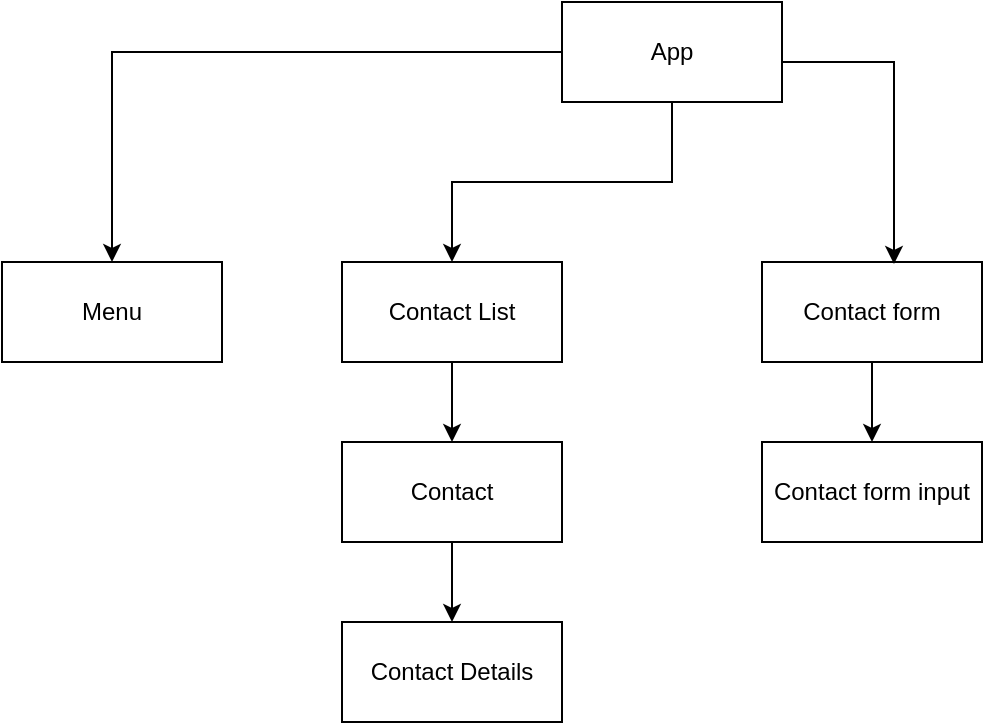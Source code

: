<mxfile version="24.0.0" type="device">
  <diagram name="Page-1" id="CMlVsVPPWmATfRDD1pfw">
    <mxGraphModel dx="1434" dy="774" grid="1" gridSize="10" guides="1" tooltips="1" connect="1" arrows="1" fold="1" page="1" pageScale="1" pageWidth="850" pageHeight="1100" math="0" shadow="0">
      <root>
        <mxCell id="0" />
        <mxCell id="1" parent="0" />
        <mxCell id="7IjUnq_FWd5FnZOKpdtM-12" style="edgeStyle=orthogonalEdgeStyle;rounded=0;orthogonalLoop=1;jettySize=auto;html=1;" edge="1" parent="1" source="7IjUnq_FWd5FnZOKpdtM-5" target="7IjUnq_FWd5FnZOKpdtM-11">
          <mxGeometry relative="1" as="geometry" />
        </mxCell>
        <mxCell id="7IjUnq_FWd5FnZOKpdtM-13" style="edgeStyle=orthogonalEdgeStyle;rounded=0;orthogonalLoop=1;jettySize=auto;html=1;" edge="1" parent="1" source="7IjUnq_FWd5FnZOKpdtM-5" target="7IjUnq_FWd5FnZOKpdtM-6">
          <mxGeometry relative="1" as="geometry" />
        </mxCell>
        <mxCell id="7IjUnq_FWd5FnZOKpdtM-5" value="App" style="html=1;whiteSpace=wrap;" vertex="1" parent="1">
          <mxGeometry x="370" y="50" width="110" height="50" as="geometry" />
        </mxCell>
        <mxCell id="7IjUnq_FWd5FnZOKpdtM-14" style="edgeStyle=orthogonalEdgeStyle;rounded=0;orthogonalLoop=1;jettySize=auto;html=1;entryX=0.5;entryY=0;entryDx=0;entryDy=0;" edge="1" parent="1" source="7IjUnq_FWd5FnZOKpdtM-6" target="7IjUnq_FWd5FnZOKpdtM-8">
          <mxGeometry relative="1" as="geometry" />
        </mxCell>
        <mxCell id="7IjUnq_FWd5FnZOKpdtM-6" value="Contact List" style="html=1;whiteSpace=wrap;" vertex="1" parent="1">
          <mxGeometry x="260" y="180" width="110" height="50" as="geometry" />
        </mxCell>
        <mxCell id="7IjUnq_FWd5FnZOKpdtM-17" style="edgeStyle=orthogonalEdgeStyle;rounded=0;orthogonalLoop=1;jettySize=auto;html=1;entryX=0.5;entryY=0;entryDx=0;entryDy=0;" edge="1" parent="1" source="7IjUnq_FWd5FnZOKpdtM-7" target="7IjUnq_FWd5FnZOKpdtM-10">
          <mxGeometry relative="1" as="geometry" />
        </mxCell>
        <mxCell id="7IjUnq_FWd5FnZOKpdtM-7" value="Contact form" style="html=1;whiteSpace=wrap;" vertex="1" parent="1">
          <mxGeometry x="470" y="180" width="110" height="50" as="geometry" />
        </mxCell>
        <mxCell id="7IjUnq_FWd5FnZOKpdtM-15" style="edgeStyle=orthogonalEdgeStyle;rounded=0;orthogonalLoop=1;jettySize=auto;html=1;entryX=0.5;entryY=0;entryDx=0;entryDy=0;" edge="1" parent="1" source="7IjUnq_FWd5FnZOKpdtM-8" target="7IjUnq_FWd5FnZOKpdtM-9">
          <mxGeometry relative="1" as="geometry" />
        </mxCell>
        <mxCell id="7IjUnq_FWd5FnZOKpdtM-8" value="Contact " style="html=1;whiteSpace=wrap;" vertex="1" parent="1">
          <mxGeometry x="260" y="270" width="110" height="50" as="geometry" />
        </mxCell>
        <mxCell id="7IjUnq_FWd5FnZOKpdtM-9" value="Contact Details" style="html=1;whiteSpace=wrap;" vertex="1" parent="1">
          <mxGeometry x="260" y="360" width="110" height="50" as="geometry" />
        </mxCell>
        <mxCell id="7IjUnq_FWd5FnZOKpdtM-10" value="Contact form input" style="html=1;whiteSpace=wrap;" vertex="1" parent="1">
          <mxGeometry x="470" y="270" width="110" height="50" as="geometry" />
        </mxCell>
        <mxCell id="7IjUnq_FWd5FnZOKpdtM-11" value="Menu" style="html=1;whiteSpace=wrap;" vertex="1" parent="1">
          <mxGeometry x="90" y="180" width="110" height="50" as="geometry" />
        </mxCell>
        <mxCell id="7IjUnq_FWd5FnZOKpdtM-16" style="edgeStyle=orthogonalEdgeStyle;rounded=0;orthogonalLoop=1;jettySize=auto;html=1;entryX=0.6;entryY=0.02;entryDx=0;entryDy=0;entryPerimeter=0;" edge="1" parent="1" source="7IjUnq_FWd5FnZOKpdtM-5" target="7IjUnq_FWd5FnZOKpdtM-7">
          <mxGeometry relative="1" as="geometry">
            <Array as="points">
              <mxPoint x="536" y="80" />
            </Array>
          </mxGeometry>
        </mxCell>
      </root>
    </mxGraphModel>
  </diagram>
</mxfile>
